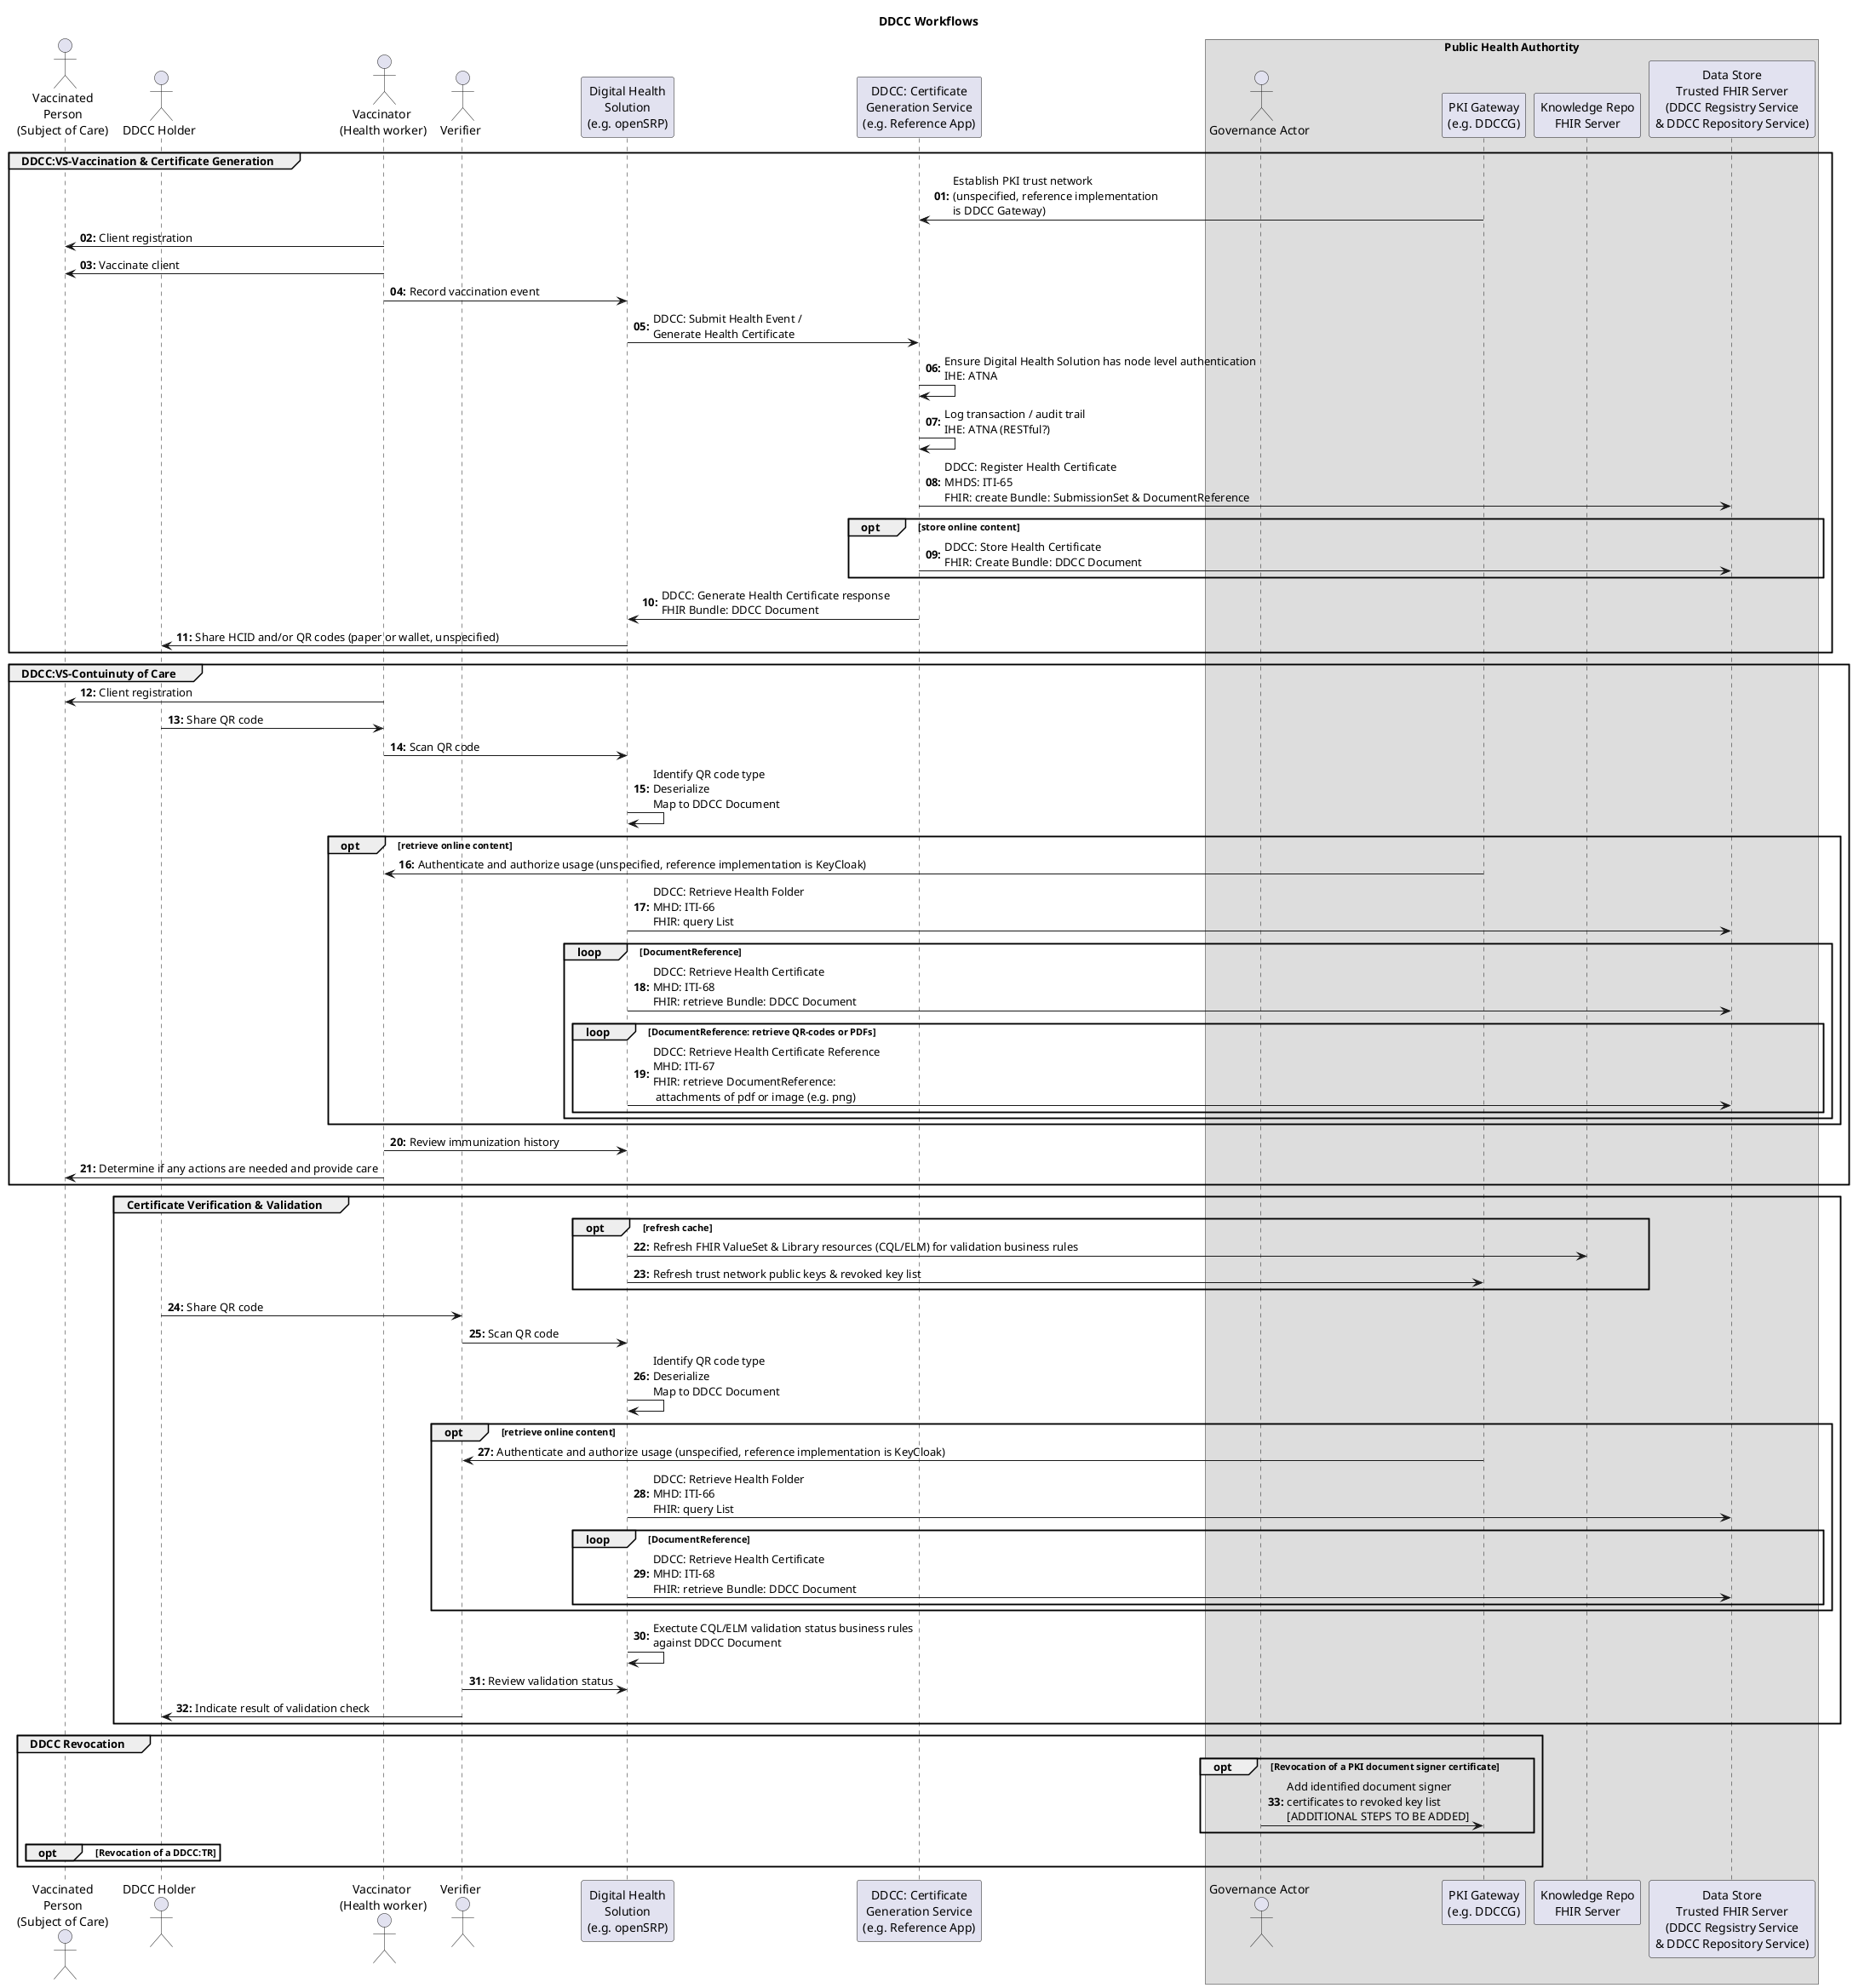 @startuml
skinparam svgDimensionStyle false

title DDCC Workflows



actor "Vaccinated\nPerson\n(Subject of Care)" as VP
actor "DDCC Holder" as DH
actor "Vaccinator\n (Health worker)" as HW
actor "Verifier" as VER
participant "Digital Health\nSolution\n(e.g. openSRP)" as DHS
participant "DDCC: Certificate\nGeneration Service\n(e.g. Reference App)" as CGS

box "Public Health Authortity"
   actor "Governance Actor" as GA

   participant "PKI Gateway\n(e.g. DDCCG)" as GATE
   participant "Knowledge Repo\nFHIR Server" as KM
   participant "Data Store\nTrusted FHIR Server\n(DDCC Regsistry Service\n& DDCC Repository Service)"  as SHR
end box

autonumber "<b>00:</b>"

group DDCC:VS-Vaccination & Certificate Generation
    GATE->CGS: Establish PKI trust network\n(unspecified, reference implementation\nis DDCC Gateway)
    HW->VP: Client registration
    HW->VP: Vaccinate client
    HW->DHS: Record vaccination event
    DHS->CGS: DDCC: Submit Health Event /\nGenerate Health Certificate

    CGS->CGS: Ensure Digital Health Solution has node level authentication\nIHE: ATNA
    CGS->CGS: Log transaction / audit trail\nIHE: ATNA (RESTful?)
    CGS->SHR: DDCC: Register Health Certificate\nMHDS: ITI-65\nFHIR: create Bundle: SubmissionSet & DocumentReference

    opt store online content
         CGS->SHR: DDCC: Store Health Certificate\nFHIR: Create Bundle: DDCC Document
    end

    CGS->DHS: DDCC: Generate Health Certificate response\nFHIR Bundle: DDCC Document
    DHS->DH: Share HCID and/or QR codes (paper or wallet, unspecified)
end 

group DDCC:VS-Contuinuty of Care
    HW->VP: Client registration
    DH->HW: Share QR code

    HW->DHS: Scan QR code
    DHS->DHS: Identify QR code type\nDeserialize\nMap to DDCC Document
    opt  retrieve online content
        GATE->HW: Authenticate and authorize usage (unspecified, reference implementation is KeyCloak)
        DHS->SHR: DDCC: Retrieve Health Folder\nMHD: ITI-66\nFHIR: query List
        loop DocumentReference
           DHS->SHR: DDCC: Retrieve Health Certificate\nMHD: ITI-68\nFHIR: retrieve Bundle: DDCC Document
           loop DocumentReference: retrieve QR-codes or PDFs
               DHS->SHR: DDCC: Retrieve Health Certificate Reference\nMHD: ITI-67\nFHIR: retrieve DocumentReference:\n attachments of pdf or image (e.g. png)
            end
        end
    end
    HW->DHS: Review immunization history
    HW->VP: Determine if any actions are needed and provide care
end

group Certificate Verification & Validation

    opt refresh cache
        DHS->KM: Refresh FHIR ValueSet & Library resources (CQL/ELM) for validation business rules
	DHS->GATE: Refresh trust network public keys & revoked key list
    end 

    DH->VER: Share QR code
    VER->DHS: Scan QR code
    DHS->DHS: Identify QR code type\nDeserialize\nMap to DDCC Document

    opt  retrieve online content
        GATE->VER: Authenticate and authorize usage (unspecified, reference implementation is KeyCloak)

        DHS->SHR: DDCC: Retrieve Health Folder\nMHD: ITI-66\nFHIR: query List
        loop DocumentReference
           DHS->SHR: DDCC: Retrieve Health Certificate\nMHD: ITI-68\nFHIR: retrieve Bundle: DDCC Document
        end
    end

    DHS->DHS: Exectute CQL/ELM validation status business rules\nagainst DDCC Document
    VER->DHS: Review validation status
    VER->DH: Indicate result of validation check
end

group DDCC Revocation
    opt Revocation of a PKI document signer certificate 
        GA->GATE: Add identified document signer\ncertificates to revoked key list\n[ADDITIONAL STEPS TO BE ADDED]
    end 
    
  opt Revocation of a DDCC:TR 
        
    end 
    
  
end



@enduml
